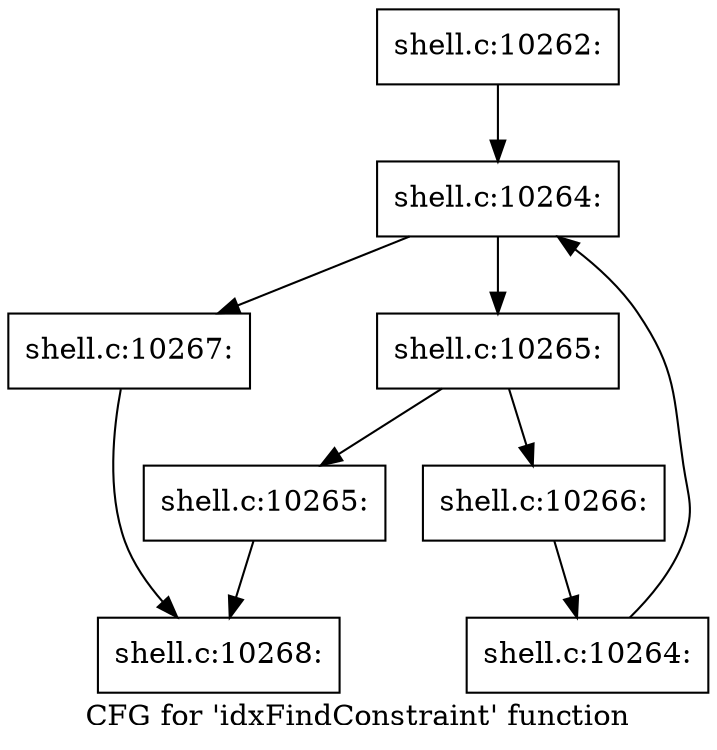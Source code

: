 digraph "CFG for 'idxFindConstraint' function" {
	label="CFG for 'idxFindConstraint' function";

	Node0x560276c66820 [shape=record,label="{shell.c:10262:}"];
	Node0x560276c66820 -> Node0x560276c70340;
	Node0x560276c70340 [shape=record,label="{shell.c:10264:}"];
	Node0x560276c70340 -> Node0x560276c704f0;
	Node0x560276c70340 -> Node0x560276c70190;
	Node0x560276c704f0 [shape=record,label="{shell.c:10265:}"];
	Node0x560276c704f0 -> Node0x560276c70830;
	Node0x560276c704f0 -> Node0x560276c70880;
	Node0x560276c70830 [shape=record,label="{shell.c:10265:}"];
	Node0x560276c70830 -> Node0x560276c69b30;
	Node0x560276c70880 [shape=record,label="{shell.c:10266:}"];
	Node0x560276c70880 -> Node0x560276c70460;
	Node0x560276c70460 [shape=record,label="{shell.c:10264:}"];
	Node0x560276c70460 -> Node0x560276c70340;
	Node0x560276c70190 [shape=record,label="{shell.c:10267:}"];
	Node0x560276c70190 -> Node0x560276c69b30;
	Node0x560276c69b30 [shape=record,label="{shell.c:10268:}"];
}
